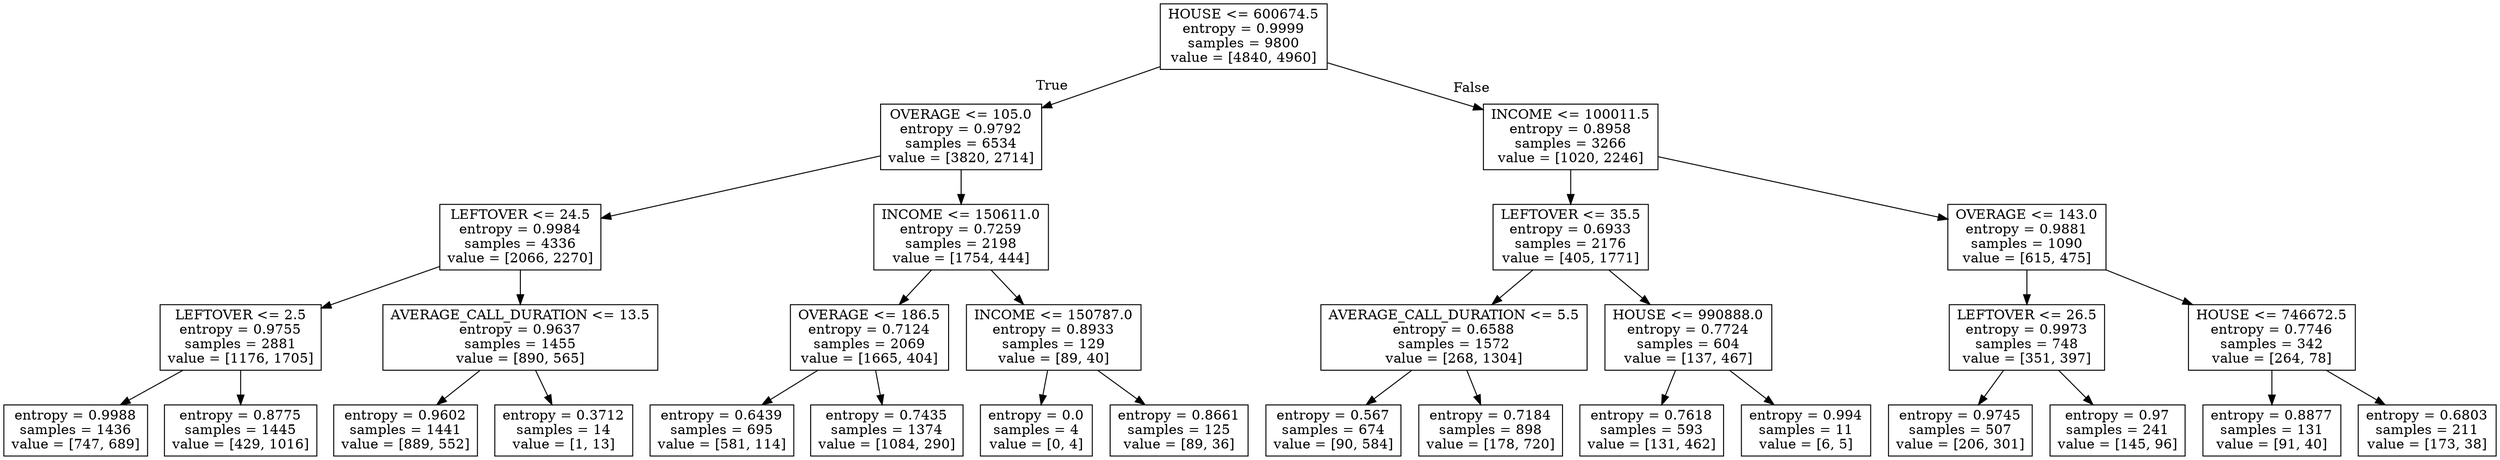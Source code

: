 digraph Tree {
node [shape=box] ;
0 [label="HOUSE <= 600674.5\nentropy = 0.9999\nsamples = 9800\nvalue = [4840, 4960]"] ;
1 [label="OVERAGE <= 105.0\nentropy = 0.9792\nsamples = 6534\nvalue = [3820, 2714]"] ;
0 -> 1 [labeldistance=2.5, labelangle=45, headlabel="True"] ;
2 [label="LEFTOVER <= 24.5\nentropy = 0.9984\nsamples = 4336\nvalue = [2066, 2270]"] ;
1 -> 2 ;
3 [label="LEFTOVER <= 2.5\nentropy = 0.9755\nsamples = 2881\nvalue = [1176, 1705]"] ;
2 -> 3 ;
4 [label="entropy = 0.9988\nsamples = 1436\nvalue = [747, 689]"] ;
3 -> 4 ;
5 [label="entropy = 0.8775\nsamples = 1445\nvalue = [429, 1016]"] ;
3 -> 5 ;
6 [label="AVERAGE_CALL_DURATION <= 13.5\nentropy = 0.9637\nsamples = 1455\nvalue = [890, 565]"] ;
2 -> 6 ;
7 [label="entropy = 0.9602\nsamples = 1441\nvalue = [889, 552]"] ;
6 -> 7 ;
8 [label="entropy = 0.3712\nsamples = 14\nvalue = [1, 13]"] ;
6 -> 8 ;
9 [label="INCOME <= 150611.0\nentropy = 0.7259\nsamples = 2198\nvalue = [1754, 444]"] ;
1 -> 9 ;
10 [label="OVERAGE <= 186.5\nentropy = 0.7124\nsamples = 2069\nvalue = [1665, 404]"] ;
9 -> 10 ;
11 [label="entropy = 0.6439\nsamples = 695\nvalue = [581, 114]"] ;
10 -> 11 ;
12 [label="entropy = 0.7435\nsamples = 1374\nvalue = [1084, 290]"] ;
10 -> 12 ;
13 [label="INCOME <= 150787.0\nentropy = 0.8933\nsamples = 129\nvalue = [89, 40]"] ;
9 -> 13 ;
14 [label="entropy = 0.0\nsamples = 4\nvalue = [0, 4]"] ;
13 -> 14 ;
15 [label="entropy = 0.8661\nsamples = 125\nvalue = [89, 36]"] ;
13 -> 15 ;
16 [label="INCOME <= 100011.5\nentropy = 0.8958\nsamples = 3266\nvalue = [1020, 2246]"] ;
0 -> 16 [labeldistance=2.5, labelangle=-45, headlabel="False"] ;
17 [label="LEFTOVER <= 35.5\nentropy = 0.6933\nsamples = 2176\nvalue = [405, 1771]"] ;
16 -> 17 ;
18 [label="AVERAGE_CALL_DURATION <= 5.5\nentropy = 0.6588\nsamples = 1572\nvalue = [268, 1304]"] ;
17 -> 18 ;
19 [label="entropy = 0.567\nsamples = 674\nvalue = [90, 584]"] ;
18 -> 19 ;
20 [label="entropy = 0.7184\nsamples = 898\nvalue = [178, 720]"] ;
18 -> 20 ;
21 [label="HOUSE <= 990888.0\nentropy = 0.7724\nsamples = 604\nvalue = [137, 467]"] ;
17 -> 21 ;
22 [label="entropy = 0.7618\nsamples = 593\nvalue = [131, 462]"] ;
21 -> 22 ;
23 [label="entropy = 0.994\nsamples = 11\nvalue = [6, 5]"] ;
21 -> 23 ;
24 [label="OVERAGE <= 143.0\nentropy = 0.9881\nsamples = 1090\nvalue = [615, 475]"] ;
16 -> 24 ;
25 [label="LEFTOVER <= 26.5\nentropy = 0.9973\nsamples = 748\nvalue = [351, 397]"] ;
24 -> 25 ;
26 [label="entropy = 0.9745\nsamples = 507\nvalue = [206, 301]"] ;
25 -> 26 ;
27 [label="entropy = 0.97\nsamples = 241\nvalue = [145, 96]"] ;
25 -> 27 ;
28 [label="HOUSE <= 746672.5\nentropy = 0.7746\nsamples = 342\nvalue = [264, 78]"] ;
24 -> 28 ;
29 [label="entropy = 0.8877\nsamples = 131\nvalue = [91, 40]"] ;
28 -> 29 ;
30 [label="entropy = 0.6803\nsamples = 211\nvalue = [173, 38]"] ;
28 -> 30 ;
}
